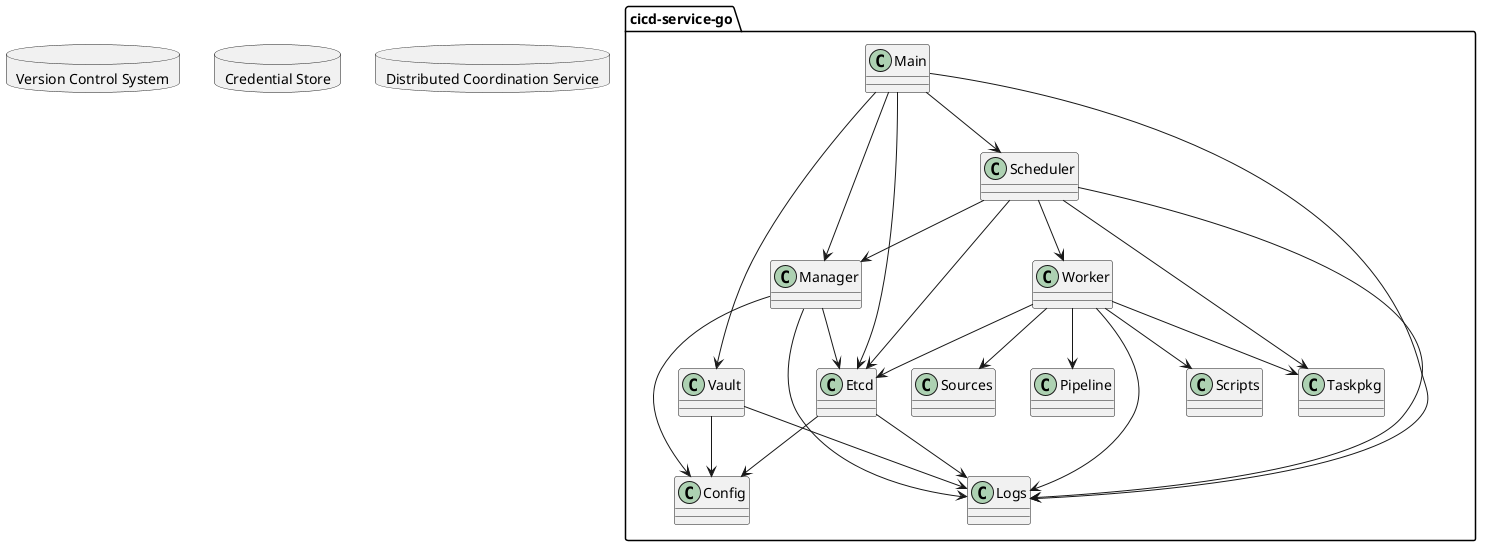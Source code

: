 @startuml

database "Version Control System" {
'    [GitHub, GitLab, Bitbucket] as VCS
}

database "Credential Store" {
'    [Vault]
}

database "Distributed Coordination Service" {
'    [Etcd1] .. [Etcd2]
'    [Etcd2] .. [Etcd3]
'    [Etcd3] .. [Etcd1]
}

package "cicd-service-go" {

    class Main

    class Manager

    class Scheduler

    class Worker
    class Taskpkg
    class Pipeline
    class Scripts
    class Sources
    class Etcd
    class Vault
    class Logs
    class Config

    Main --> Scheduler
    Main --> Manager
    Main --> Logs
    Main --> Vault
    Main --> Etcd

    Etcd --> Config
    Etcd --> Logs

    Vault --> Config
    Vault --> Logs

    Manager --> Etcd
    Manager --> Logs
    Manager --> Config

    Scheduler --> Worker
    Scheduler --> Taskpkg
    Scheduler --> Manager
    Scheduler --> Etcd
    Scheduler --> Logs

    Worker --> Sources
    Worker --> Taskpkg
    Worker --> Pipeline
    Worker --> Scripts
    Worker --> Etcd
    Worker --> Logs

'    Worker --> [Other Dependencies]

}




@enduml
